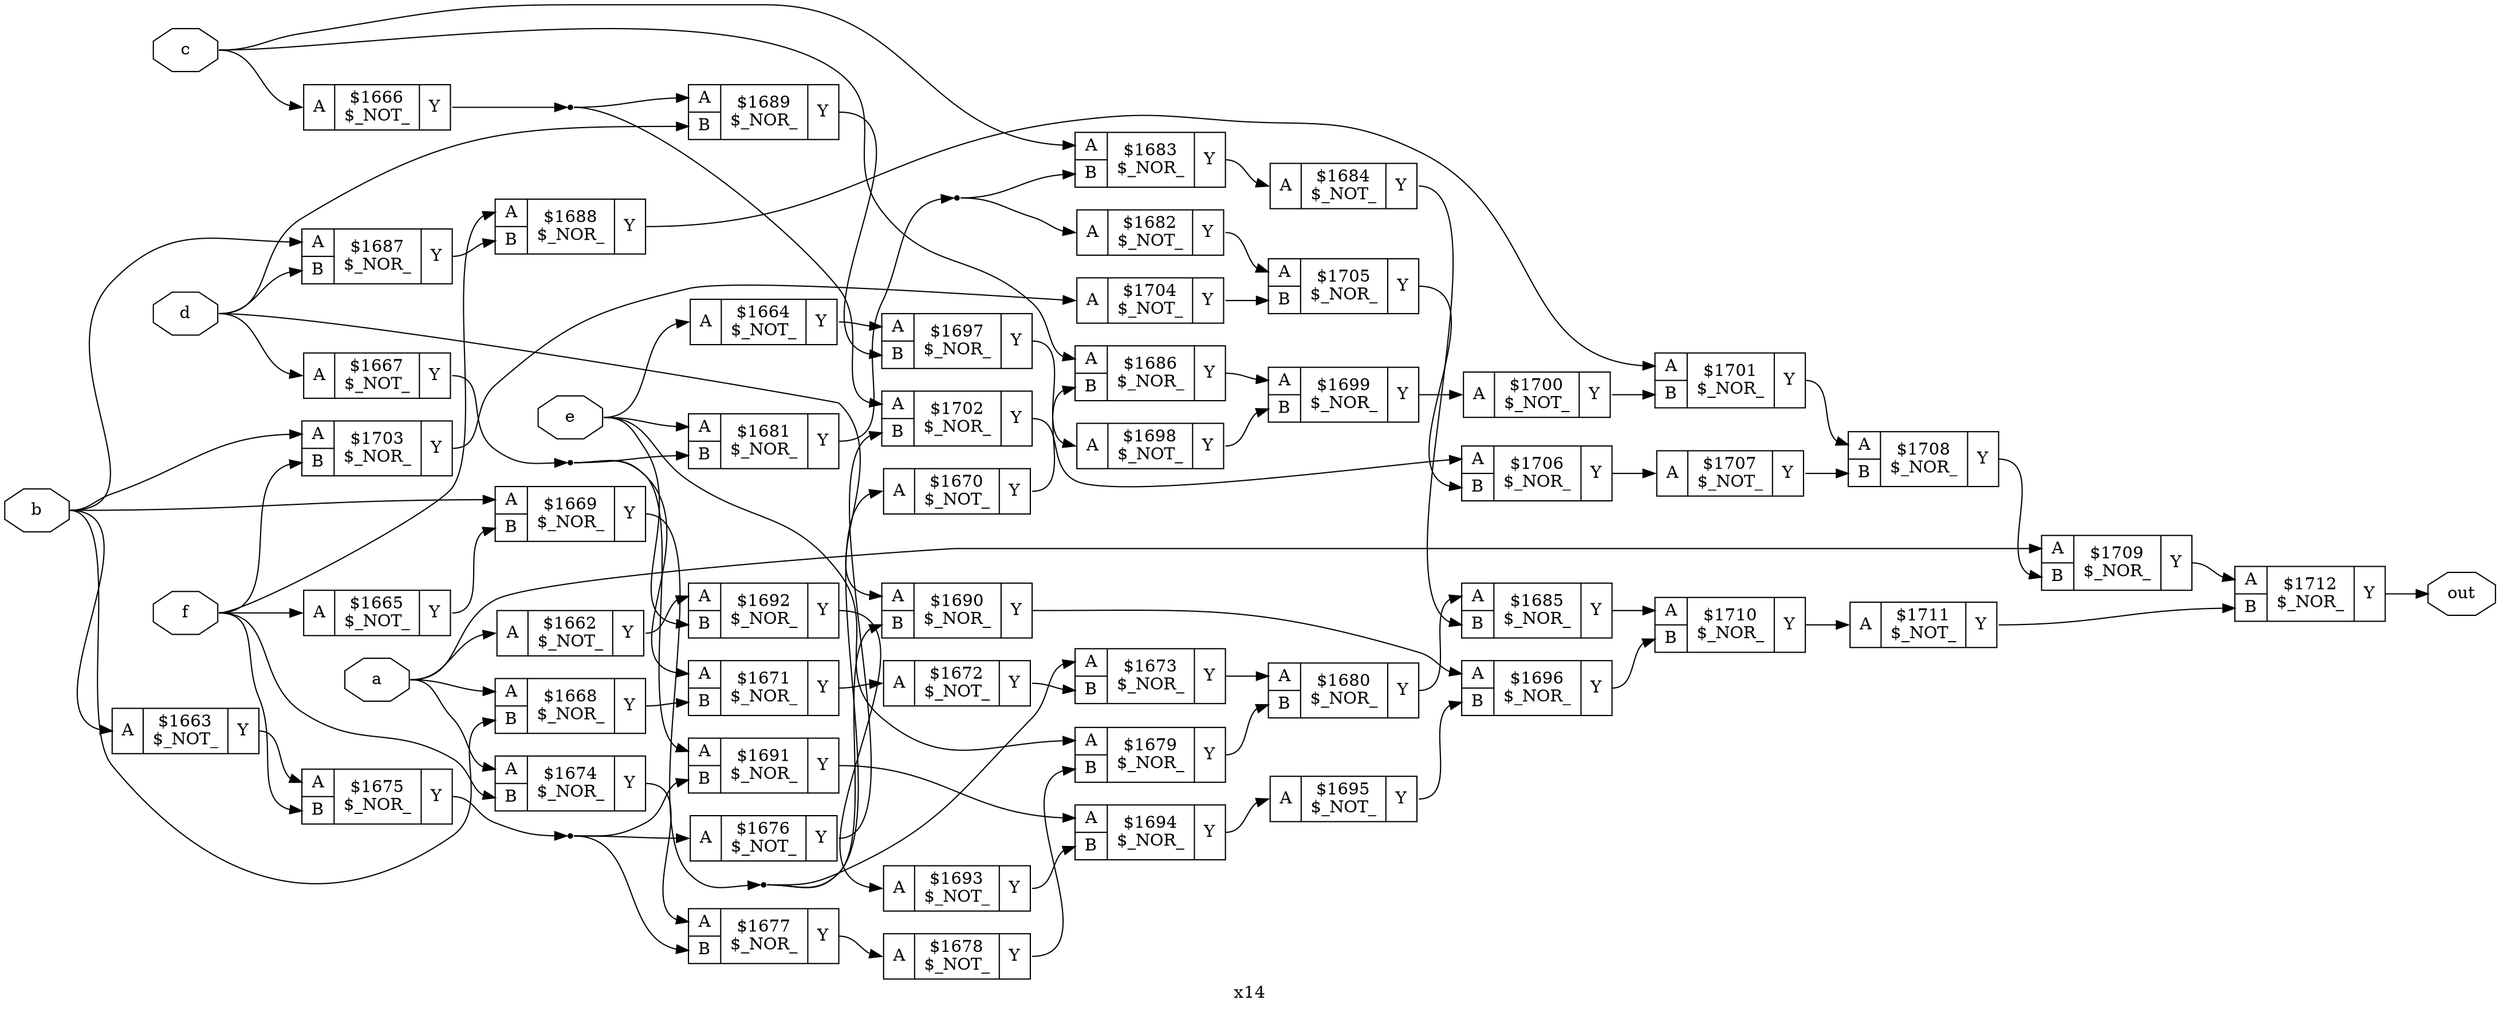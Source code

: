 digraph "x14" {
label="x14";
rankdir="LR";
remincross=true;
n51 [ shape=octagon, label="a", color="black", fontcolor="black" ];
n52 [ shape=octagon, label="b", color="black", fontcolor="black" ];
n53 [ shape=octagon, label="c", color="black", fontcolor="black" ];
n54 [ shape=octagon, label="d", color="black", fontcolor="black" ];
n55 [ shape=octagon, label="e", color="black", fontcolor="black" ];
n56 [ shape=octagon, label="f", color="black", fontcolor="black" ];
n57 [ shape=octagon, label="out", color="black", fontcolor="black" ];
c60 [ shape=record, label="{{<p58> A}|$1662\n$_NOT_|{<p59> Y}}" ];
c61 [ shape=record, label="{{<p58> A}|$1663\n$_NOT_|{<p59> Y}}" ];
c62 [ shape=record, label="{{<p58> A}|$1664\n$_NOT_|{<p59> Y}}" ];
c63 [ shape=record, label="{{<p58> A}|$1665\n$_NOT_|{<p59> Y}}" ];
c64 [ shape=record, label="{{<p58> A}|$1666\n$_NOT_|{<p59> Y}}" ];
c65 [ shape=record, label="{{<p58> A}|$1667\n$_NOT_|{<p59> Y}}" ];
c67 [ shape=record, label="{{<p58> A|<p66> B}|$1668\n$_NOR_|{<p59> Y}}" ];
c68 [ shape=record, label="{{<p58> A|<p66> B}|$1669\n$_NOR_|{<p59> Y}}" ];
c69 [ shape=record, label="{{<p58> A}|$1670\n$_NOT_|{<p59> Y}}" ];
c70 [ shape=record, label="{{<p58> A|<p66> B}|$1671\n$_NOR_|{<p59> Y}}" ];
c71 [ shape=record, label="{{<p58> A}|$1672\n$_NOT_|{<p59> Y}}" ];
c72 [ shape=record, label="{{<p58> A|<p66> B}|$1673\n$_NOR_|{<p59> Y}}" ];
c73 [ shape=record, label="{{<p58> A|<p66> B}|$1674\n$_NOR_|{<p59> Y}}" ];
c74 [ shape=record, label="{{<p58> A|<p66> B}|$1675\n$_NOR_|{<p59> Y}}" ];
c75 [ shape=record, label="{{<p58> A}|$1676\n$_NOT_|{<p59> Y}}" ];
c76 [ shape=record, label="{{<p58> A|<p66> B}|$1677\n$_NOR_|{<p59> Y}}" ];
c77 [ shape=record, label="{{<p58> A}|$1678\n$_NOT_|{<p59> Y}}" ];
c78 [ shape=record, label="{{<p58> A|<p66> B}|$1679\n$_NOR_|{<p59> Y}}" ];
c79 [ shape=record, label="{{<p58> A|<p66> B}|$1680\n$_NOR_|{<p59> Y}}" ];
c80 [ shape=record, label="{{<p58> A|<p66> B}|$1681\n$_NOR_|{<p59> Y}}" ];
c81 [ shape=record, label="{{<p58> A}|$1682\n$_NOT_|{<p59> Y}}" ];
c82 [ shape=record, label="{{<p58> A|<p66> B}|$1683\n$_NOR_|{<p59> Y}}" ];
c83 [ shape=record, label="{{<p58> A}|$1684\n$_NOT_|{<p59> Y}}" ];
c84 [ shape=record, label="{{<p58> A|<p66> B}|$1685\n$_NOR_|{<p59> Y}}" ];
c85 [ shape=record, label="{{<p58> A|<p66> B}|$1686\n$_NOR_|{<p59> Y}}" ];
c86 [ shape=record, label="{{<p58> A|<p66> B}|$1687\n$_NOR_|{<p59> Y}}" ];
c87 [ shape=record, label="{{<p58> A|<p66> B}|$1688\n$_NOR_|{<p59> Y}}" ];
c88 [ shape=record, label="{{<p58> A|<p66> B}|$1689\n$_NOR_|{<p59> Y}}" ];
c89 [ shape=record, label="{{<p58> A|<p66> B}|$1690\n$_NOR_|{<p59> Y}}" ];
c90 [ shape=record, label="{{<p58> A|<p66> B}|$1691\n$_NOR_|{<p59> Y}}" ];
c91 [ shape=record, label="{{<p58> A|<p66> B}|$1692\n$_NOR_|{<p59> Y}}" ];
c92 [ shape=record, label="{{<p58> A}|$1693\n$_NOT_|{<p59> Y}}" ];
c93 [ shape=record, label="{{<p58> A|<p66> B}|$1694\n$_NOR_|{<p59> Y}}" ];
c94 [ shape=record, label="{{<p58> A}|$1695\n$_NOT_|{<p59> Y}}" ];
c95 [ shape=record, label="{{<p58> A|<p66> B}|$1696\n$_NOR_|{<p59> Y}}" ];
c96 [ shape=record, label="{{<p58> A|<p66> B}|$1697\n$_NOR_|{<p59> Y}}" ];
c97 [ shape=record, label="{{<p58> A}|$1698\n$_NOT_|{<p59> Y}}" ];
c98 [ shape=record, label="{{<p58> A|<p66> B}|$1699\n$_NOR_|{<p59> Y}}" ];
c99 [ shape=record, label="{{<p58> A}|$1700\n$_NOT_|{<p59> Y}}" ];
c100 [ shape=record, label="{{<p58> A|<p66> B}|$1701\n$_NOR_|{<p59> Y}}" ];
c101 [ shape=record, label="{{<p58> A|<p66> B}|$1702\n$_NOR_|{<p59> Y}}" ];
c102 [ shape=record, label="{{<p58> A|<p66> B}|$1703\n$_NOR_|{<p59> Y}}" ];
c103 [ shape=record, label="{{<p58> A}|$1704\n$_NOT_|{<p59> Y}}" ];
c104 [ shape=record, label="{{<p58> A|<p66> B}|$1705\n$_NOR_|{<p59> Y}}" ];
c105 [ shape=record, label="{{<p58> A|<p66> B}|$1706\n$_NOR_|{<p59> Y}}" ];
c106 [ shape=record, label="{{<p58> A}|$1707\n$_NOT_|{<p59> Y}}" ];
c107 [ shape=record, label="{{<p58> A|<p66> B}|$1708\n$_NOR_|{<p59> Y}}" ];
c108 [ shape=record, label="{{<p58> A|<p66> B}|$1709\n$_NOR_|{<p59> Y}}" ];
c109 [ shape=record, label="{{<p58> A|<p66> B}|$1710\n$_NOR_|{<p59> Y}}" ];
c110 [ shape=record, label="{{<p58> A}|$1711\n$_NOT_|{<p59> Y}}" ];
c111 [ shape=record, label="{{<p58> A|<p66> B}|$1712\n$_NOR_|{<p59> Y}}" ];
c62:p59:e -> c96:p58:w [color="black", label=""];
c72:p59:e -> c79:p58:w [color="black", label=""];
c73:p59:e -> c76:p58:w [color="black", label=""];
n12 [ shape=point ];
c74:p59:e -> n12:w [color="black", label=""];
n12:e -> c75:p58:w [color="black", label=""];
n12:e -> c76:p66:w [color="black", label=""];
n12:e -> c90:p66:w [color="black", label=""];
c75:p59:e -> c101:p66:w [color="black", label=""];
c76:p59:e -> c77:p58:w [color="black", label=""];
c77:p59:e -> c78:p66:w [color="black", label=""];
c78:p59:e -> c79:p66:w [color="black", label=""];
c79:p59:e -> c84:p58:w [color="black", label=""];
n18 [ shape=point ];
c80:p59:e -> n18:w [color="black", label=""];
n18:e -> c81:p58:w [color="black", label=""];
n18:e -> c82:p66:w [color="black", label=""];
c81:p59:e -> c104:p58:w [color="black", label=""];
c63:p59:e -> c68:p66:w [color="black", label=""];
c82:p59:e -> c83:p58:w [color="black", label=""];
c83:p59:e -> c84:p66:w [color="black", label=""];
c84:p59:e -> c109:p58:w [color="black", label=""];
c85:p59:e -> c98:p58:w [color="black", label=""];
c86:p59:e -> c87:p66:w [color="black", label=""];
c87:p59:e -> c100:p58:w [color="black", label=""];
c88:p59:e -> c96:p66:w [color="black", label=""];
c89:p59:e -> c95:p58:w [color="black", label=""];
c90:p59:e -> c93:p58:w [color="black", label=""];
c91:p59:e -> c92:p58:w [color="black", label=""];
n3 [ shape=point ];
c64:p59:e -> n3:w [color="black", label=""];
n3:e -> c101:p58:w [color="black", label=""];
n3:e -> c88:p58:w [color="black", label=""];
c92:p59:e -> c93:p66:w [color="black", label=""];
c93:p59:e -> c94:p58:w [color="black", label=""];
c94:p59:e -> c95:p66:w [color="black", label=""];
c95:p59:e -> c109:p66:w [color="black", label=""];
c96:p59:e -> c97:p58:w [color="black", label=""];
c97:p59:e -> c98:p66:w [color="black", label=""];
c98:p59:e -> c99:p58:w [color="black", label=""];
c99:p59:e -> c100:p66:w [color="black", label=""];
c100:p59:e -> c107:p58:w [color="black", label=""];
c101:p59:e -> c105:p58:w [color="black", label=""];
n4 [ shape=point ];
c65:p59:e -> n4:w [color="black", label=""];
n4:e -> c70:p58:w [color="black", label=""];
n4:e -> c80:p66:w [color="black", label=""];
n4:e -> c90:p58:w [color="black", label=""];
c102:p59:e -> c103:p58:w [color="black", label=""];
c103:p59:e -> c104:p66:w [color="black", label=""];
c104:p59:e -> c105:p66:w [color="black", label=""];
c105:p59:e -> c106:p58:w [color="black", label=""];
c106:p59:e -> c107:p66:w [color="black", label=""];
c107:p59:e -> c108:p66:w [color="black", label=""];
c108:p59:e -> c111:p58:w [color="black", label=""];
c109:p59:e -> c110:p58:w [color="black", label=""];
c110:p59:e -> c111:p66:w [color="black", label=""];
c60:p59:e -> c91:p58:w [color="black", label=""];
c67:p59:e -> c70:p66:w [color="black", label=""];
c61:p59:e -> c74:p58:w [color="black", label=""];
n51:e -> c108:p58:w [color="black", label=""];
n51:e -> c60:p58:w [color="black", label=""];
n51:e -> c67:p58:w [color="black", label=""];
n51:e -> c73:p58:w [color="black", label=""];
n52:e -> c102:p58:w [color="black", label=""];
n52:e -> c61:p58:w [color="black", label=""];
n52:e -> c67:p66:w [color="black", label=""];
n52:e -> c68:p58:w [color="black", label=""];
n52:e -> c86:p58:w [color="black", label=""];
n53:e -> c64:p58:w [color="black", label=""];
n53:e -> c82:p58:w [color="black", label=""];
n53:e -> c85:p58:w [color="black", label=""];
n54:e -> c65:p58:w [color="black", label=""];
n54:e -> c86:p66:w [color="black", label=""];
n54:e -> c88:p66:w [color="black", label=""];
n54:e -> c89:p58:w [color="black", label=""];
n55:e -> c62:p58:w [color="black", label=""];
n55:e -> c78:p58:w [color="black", label=""];
n55:e -> c80:p58:w [color="black", label=""];
n55:e -> c91:p66:w [color="black", label=""];
n56:e -> c102:p66:w [color="black", label=""];
n56:e -> c63:p58:w [color="black", label=""];
n56:e -> c73:p66:w [color="black", label=""];
n56:e -> c74:p66:w [color="black", label=""];
n56:e -> c87:p58:w [color="black", label=""];
c111:p59:e -> n57:w [color="black", label=""];
n6 [ shape=point ];
c68:p59:e -> n6:w [color="black", label=""];
n6:e -> c69:p58:w [color="black", label=""];
n6:e -> c72:p58:w [color="black", label=""];
n6:e -> c89:p66:w [color="black", label=""];
c69:p59:e -> c85:p66:w [color="black", label=""];
c70:p59:e -> c71:p58:w [color="black", label=""];
c71:p59:e -> c72:p66:w [color="black", label=""];
}
